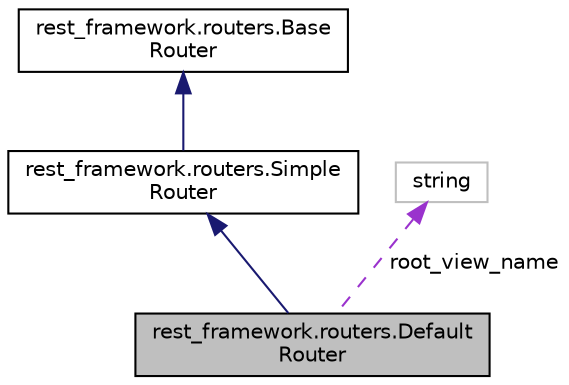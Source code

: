 digraph "rest_framework.routers.DefaultRouter"
{
 // LATEX_PDF_SIZE
  edge [fontname="Helvetica",fontsize="10",labelfontname="Helvetica",labelfontsize="10"];
  node [fontname="Helvetica",fontsize="10",shape=record];
  Node1 [label="rest_framework.routers.Default\lRouter",height=0.2,width=0.4,color="black", fillcolor="grey75", style="filled", fontcolor="black",tooltip=" "];
  Node2 -> Node1 [dir="back",color="midnightblue",fontsize="10",style="solid",fontname="Helvetica"];
  Node2 [label="rest_framework.routers.Simple\lRouter",height=0.2,width=0.4,color="black", fillcolor="white", style="filled",URL="$classrest__framework_1_1routers_1_1_simple_router.html",tooltip=" "];
  Node3 -> Node2 [dir="back",color="midnightblue",fontsize="10",style="solid",fontname="Helvetica"];
  Node3 [label="rest_framework.routers.Base\lRouter",height=0.2,width=0.4,color="black", fillcolor="white", style="filled",URL="$classrest__framework_1_1routers_1_1_base_router.html",tooltip=" "];
  Node4 -> Node1 [dir="back",color="darkorchid3",fontsize="10",style="dashed",label=" root_view_name" ,fontname="Helvetica"];
  Node4 [label="string",height=0.2,width=0.4,color="grey75", fillcolor="white", style="filled",tooltip=" "];
}
